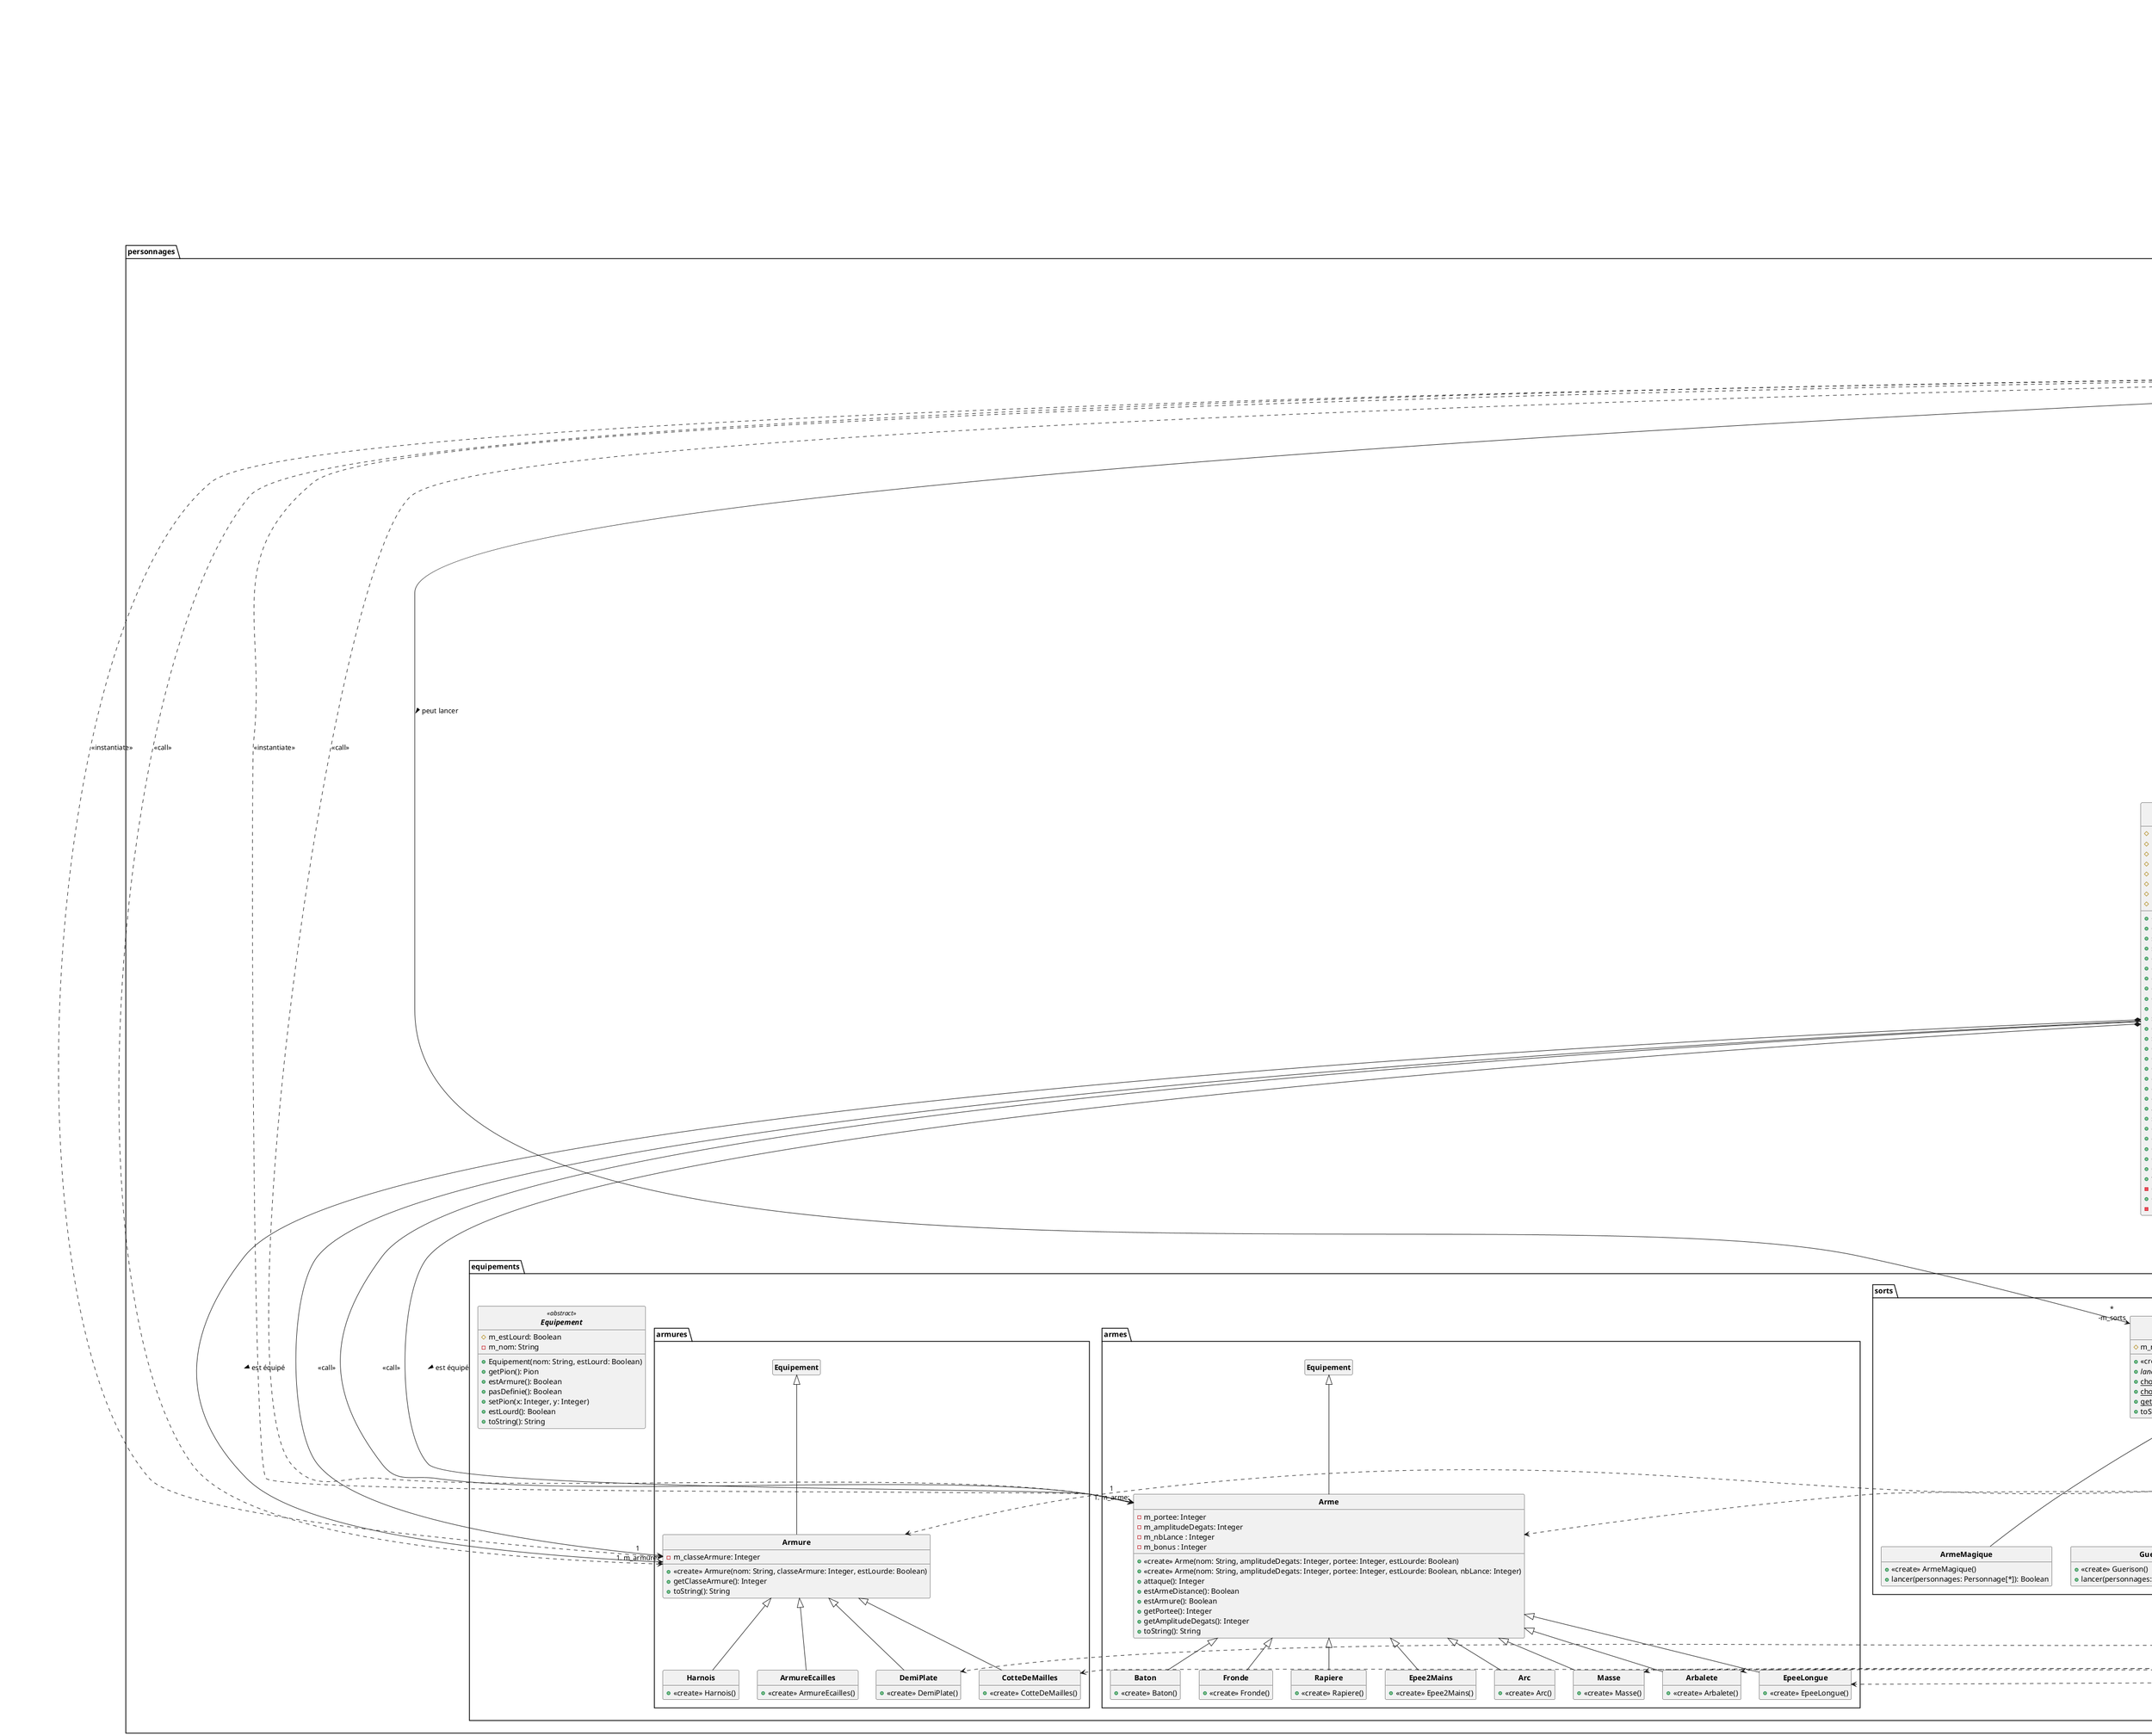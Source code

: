 @startuml
skinparam AttributeIconSize 0
skinparam classFontStyle Bold
skinparam style strictuml
hide empty members

package donjon{
    package casePlateau{
        class CasePlateau {
          - m_case: String
          - m_colonne: Integer
          - m_ligne: Integer
          + <<create>> CasePlateau(c: String)
          + getLigne(): Integer
          + convertirString()
          + estNombre(s: String): Boolean
          + estValide(): Boolean
          + getColonne(): Integer
          + estChiffre(c: String): Boolean
          + estLettre(c: String): Boolean
        }
    }
    package pion{
        class Pion {
          - m_symbol: String
          - m_x: Integer
          - m_y: Integer
          + <<create>> Pion(x: Integer, y: Integer, symbol: String)
          + <<create>> Pion(Pion p)
          + toString(): String
          + setPosition(x: Integer, y: Integer)
          + setPosition(Pion p)
          + getX(): Integer
          + getDistance(x: Integer, y: Integer): Integer
          + getY(): Integer
          + equals(p: Pion): Boolean
        }
    }
    enum Etat << enumeration >> {
      GAGNE
      PERDU
      ENCOURS
    }
    class Donjon {
      - m_termine: Etat
      - m_lignes: Integer
      - m_plateau: String[][]
      - m_colonnes: Integer
      - m_numero: Integer
      - m_tour: Integer
      + <<create>> Donjon(numero: Integer, listeJoueurs: ArrayList<Joueur>)
      + <<create>> Donjon(numero: Integer, colonnes: Integer, lignes: Integer, listeJoueurs: ArrayList<Joueur>)
      + getJoueurs(): ArrayList<Joueur>
      + jouerDonjon(): Boolean
      - choisirCase(element: String, mode: Integer): CasePlateau
      - getEquipement(pionRecherche: Pion): Equipement
      - demanderNombreCreation(min: Integer, objectACreer: String): Integer
      - genererDefaut()
      - triParInitiative()
      - tryEquiper(joueur: Joueur): Boolean
      - remplirPlateau()
      - tryAttaque(perso: Personnage): Boolean
      - ajouterEquipement(equip: Equipement, caseChoisie: CasePlateau): void
      - creerEquipements()
      - creerObstacles()
      - estCaseValide(caseChoisie: CasePlateau, mode: Integer): Boolean
      - ajouterObstacle(caseChoisie: CasePlateau)
      - terminerDonjon(e: Etat)
      - testFinDonjon(): String
      - tryDeplacement(perso: Personnage): Boolean
      - affichageTour(perso: Personnage): String
      - afficheMsgFin(resultat: String)
      - positionnerJoueurs()
      - remplirEtJouer()
      - ajouterPersonnage(perso: Personnage, caseChoisie: CasePlateau)
      - deplacerPerso(perso: Personnage, caseChoisie: CasePlateau)
      - creerMonstres()
      - lancerInitiative()
      - demanderEquiper(joueur: Joueur)
      - afficherPlateau(): String
      - infligerDegats()
      - demanderPerso(): Personnage
      - getActionJeu(): Integer
      + tryLancerSort(joueur: Joueur): Boolean
      - updatePosPersos()
    }
}

package jeu{
    class Jeu {
      + <<create>> Jeu()
      + jouer()
      + creerJoueur()
      + creerDonjon()
    }
}

package personnages{
    package classes{
       abstract class Classe <<abstract>> {
          - m_pv: Integer
          - m_nom: String
	      + <<create>> Classe(nom: String, pv: Integer, equipements: Equipement[*])
	      + <<create>> Classe(nom: String, pv: Integer, equipements: Equipement[*], sorts: Sort[*])
          + toString(): String
          + getPv(): Integer
          + getEquipements(): Equipement[*]
          + getSorts(): Sort[*]
       }
        class Clerc extends Classe {
	      + <<create>> Clerc()
        }
        class Guerrier extends Classe {
	      + <<create>> Guerrier()
        }
        class Magicien extends Classe {
	      + <<create>> Magicien()
        }
        class Roublard extends Classe {
	      + <<create>> Roublard()
        }
    }
    package equipements{
        package armes{
	    class Arme extends Equipement {
              - m_portee: Integer
              - m_amplitudeDegats: Integer
              - m_nbLance : Integer
              - m_bonus : Integer
              + <<create>> Arme(nom: String, amplitudeDegats: Integer, portee: Integer, estLourde: Boolean)
	          + <<create>> Arme(nom: String, amplitudeDegats: Integer, portee: Integer, estLourde: Boolean, nbLance: Integer)
              + attaque(): Integer
              + estArmeDistance(): Boolean
              + estArmure(): Boolean
              + getPortee(): Integer
              + getAmplitudeDegats(): Integer
              + toString(): String

            }
            class Arbalete extends Arme {
              + <<create>> Arbalete()
            }
            class Arc extends Arme {
              + <<create>> Arc()
            }
            class Baton extends Arme {
              + <<create>> Baton()
            }
            class EpeeLongue extends Arme {
              + <<create>> EpeeLongue()
            }
            class Fronde extends Arme {
              + <<create>> Fronde()
            }
            class Masse extends Arme {
              + <<create>> Masse()
            }
            class Rapiere extends Arme {
              + <<create>> Rapiere()
            }
            class Epee2Mains extends Arme{
              + <<create>> Epee2Mains()
            }
        }
        package armures{
            class Armure extends Equipement {
              - m_classeArmure: Integer
	          + <<create>> Armure(nom: String, classeArmure: Integer, estLourde: Boolean)
              + getClasseArmure(): Integer
              + toString(): String
            }
            class ArmureEcailles extends Armure {
              + <<create>> ArmureEcailles()
            }
            class CotteDeMailles extends Armure {
              + <<create>> CotteDeMailles()
            }
            class DemiPlate extends Armure {
              + <<create>> DemiPlate()
            }
            class Harnois extends Armure {
              + <<create>> Harnois()
            }
        }
        package sorts{
            abstract class Sort <<abstract>>{
                # m_nom : String
                + <<create>> Sort(nom: String)
                + {abstract} lancer(personnages: Personnage[*]): Boolean
                + {static} choisirPersonnages(personnages: Personnage[*], nbPerso: Integer): Personnage[*]
                + {static} choisirJoueurs(joueurs: Joueur[*], nbPerso: Integer): Joueur[*]
                + {static} getJoueurs(personnages: Personnage[*]): Joueur[*]
                + toString(): String
            }

            class Guerison extends Sort{
                + <<create>> Guerison()
                + lancer(personnages: Personnage[*]): Boolean
            }

            class BoogieWoogie extends Sort{
                + <<create>> BoogieWoogie()
                + lancer(personnages: Personnage[*]): Boolean
            }

            class ArmeMagique extends Sort{
                + <<create>> ArmeMagique()
                + lancer(personnages: Personnage[*]): Boolean
            }

        }

        abstract class Equipement <<abstract>> {
          # m_estLourd: Boolean
          - m_nom: String
	      + Equipement(nom: String, estLourd: Boolean)
          + getPion(): Pion
          + estArmure(): Boolean
          + pasDefinie(): Boolean
          + setPion(x: Integer, y: Integer)
          + estLourd(): Boolean
          + toString(): String
        }
    }
    package races{
        class Elf extends Race {
          + <<create>> Elf()
        }
        class Halfelin extends Race {
          + <<create>> Halfelin()
        }
        class Humain extends Race {
          + <<create>> Humain()
        }
        class Nain extends Race {
          + <<create>> Nain()
        }
        abstract class Race <<abstract>> {
          - m_nom: String
          - m_dexterite: Integer
          - m_vitesse: Integer
          - m_initiative: Integer
          - m_force: Integer
          - m_pv: Integer
	      + <<create>> Race(nom: String, pv: Integer, force: Integer, dexterite: Integer, vitesse: Integer, initiative: Integer):
          + toString(): String
          + setAttributs(pv: Integer, force: Integer, dexterite: Integer, vitesse:  Integer, initiative: Integer)
        }
    }
    class Joueur extends Personnage {
      + <<create>> Joueur(nom: String, race: Race, classe: Classe)
      + recuperer(Equipement)
      + getInfos(): String
      + estJoueur(): Boolean
      + getAction(): Integer
      + equiper()
      + choisirArme(): Arme
      + lancerSort(personnages: Personnage[*]): Boolean
      - choisirSort(): Sort
      + sePresenter(): String
      + getTailleInventaire(): Integer
      - getArmes(): Arme[*]
      + regagnePv()
      + getClasse(): String
      + contenuInventaire(): String
      + toString(): String
      - choisirEquipement(): Equipement
    }
    class Monstre extends Personnage {
      - m_numero: Integer
      + <<create>> Monstre(espece: String, symbol: String, numero: Integer, pv: Integer, force: Integer, dexterite: Integer, vitesse: Integer, amplitudeDegats: Integer, portee: Integer, classeArmure: Integer):
      + toString(): String
    }
    abstract class Personnage <<abstract>> {
      # m_vitesse: Integer
      # m_force: Integer
      # m_dexterite: Integer
      # m_pv: Integer
      # m_nom: String
      # m_pvMax: Integer
      # m_symbol: String
      # m_initiative: Integer
      + <<create>> Personnage(nom: String, symbol: String, pv: Integer, force: Integer, dexterite: Integer, vitesse: Integer, initiative: Integer, arme: Arme, armure: Armure):
      + getInfos(): String
      + seDeplacer(x: Integer, t: Integer)
      + seDeplacer(Pion p)
      + getPion(): Pion
      + getSymbol(): String
      + getInitiative(): Integer
      + getClasseArmure(): Integer
      + estJoueur(): Boolean
      + peutAttaquer(): Boolean
      + sePresenter(): String
      + getAmplitudeDegatsArme(): Integer
      + subirAttaque(degats: Integer)
      + getPv(): Integer
      + getPvMax(): Integer
      + equals(perso: Personnage): Boolean
      + getAttribut(): Integer
      + getVitesse(): Integer
      + estMort(): Boolean
      + attaquer(perso: Personnage)
      + setInitiative(initiative: Integer)
      + getPortee(): Integer
      + getDexterite(): Integer
      + getForce(): Integer
      + getAction(): Integer
      + getNomAttribut(): String
      + toString(): String
      - getDegats(): Integer
      + guerir(pv: Integer)
      - infligerDegats(perso: Personnage, degats: Integer)
    }
}

package utils{
    abstract class Demande <<abstract>> {
        + demandeEntier(min: Integer, max: Integer, msgDemande: String): Integer
        + demandeString(msgDemande: String, tailleMax: Integer): String
    }

    abstract class De <<abstract>> {
        + lance(nbFaces: Integer): Integer
    }
}

class Main {
  + Main():
  + main(String[]): void
}


Donjon o--> "*\n- m_personnages" Personnage : possède >
Donjon *--> "*\n- m_equipements" Equipement : possède >
Donjon *--> "*\n-m_pionsObstacle" Pion : possède >

Jeu *---> "*\n- m_joueurs" Joueur: participe à <
Jeu *---> "*\n- m_donjons" Donjon: possède >

Classe *---> "*\n- m_equipements " Equipement

Clerc *---> "*\n- m_equipements" Equipement: possède >
Clerc *---> "*\n- m_sorts " Sort: peut lancer >
Guerrier *---> "*\n- m_equipements " Equipement: possède >
Magicien *---> "*\n- m_equipements " Equipement: possède >
Magicien *---> "*\n- m_sorts " Sort: peut lancer >
Roublard *---> "*\n- m_equipements " Equipement: possède >

Equipement *--> "1\n- m_pion" Pion: est associé à >

Sort o--> "*\n# m_personnages" Personnage : peut lancer <

Joueur *--> "*\n- m_inventaire" Equipement: possède >
Joueur *--> "1\n- m_classe" Classe: est >
Joueur *--> "1\n- m_race" Race: est >
Joueur *--> "*\n-m_sorts" Sort: peut lancer >

Personnage *--> "1\n# m_armure:" Armure: est équipé >
Personnage *--> "1\n# m_arme:" Arme: est équipé >
Personnage *--> "1\n# m_pion:" Pion: est associé >

' Relations d'utilisation
Donjon ..> CasePlateau : <<uses>>
Donjon ..> De : <<uses>>

Jeu ..> Demande : <<uses>>

Joueur ..> De : <<uses>>
Joueur ..> Demande : <<uses>>

Personnage ..> De : <<uses>>
Personnage ..> Demande : <<uses>>

' Relations d'instanciation
' Donjon par défault
Donjon ..> Monstre : <<instantiate>>
Donjon ..> Arbalete : <<instantiate>>
Donjon ..> EpeeLongue : <<instantiate>>
Donjon ..> Masse : <<instantiate>>
Donjon ..> DemiPlate : <<instantiate>>
Donjon ..> CotteDeMailles : <<instantiate>>

Main ..> Joueur : <<instantiate>>

Jeu ..> Donjon : <<instantiate>>
Jeu ..> Joueur : <<instantiate>>

Joueur ..> Arme : <<instantiate>>
Joueur ..> Armure : <<instantiate>>

Monstre ..> Arme : <<instantiate>>
Monstre ..> Armure : <<instantiate>>

' Relations d'appel
Donjon ..> Joueur : <<call>>
Donjon ..> Personnage : <<call>>
Donjon ..> Pion : <<call>>

Main ..> Jeu : <<call>>

Jeu ..> Donjon : <<call>>

Joueur ..> Classe : <<call>>
Joueur ..> Race : <<call>>
Joueur ..> Equipement : <<call>>
Joueur ..> Arme : <<call>>
Joueur ..> Armure : <<call>>
Joueur ..> Personnage : <<call>>

Personnage --> Arme : <<call>>
Personnage --> Armure : <<call>>
Personnage --> Pion : <<call>>

@enduml
